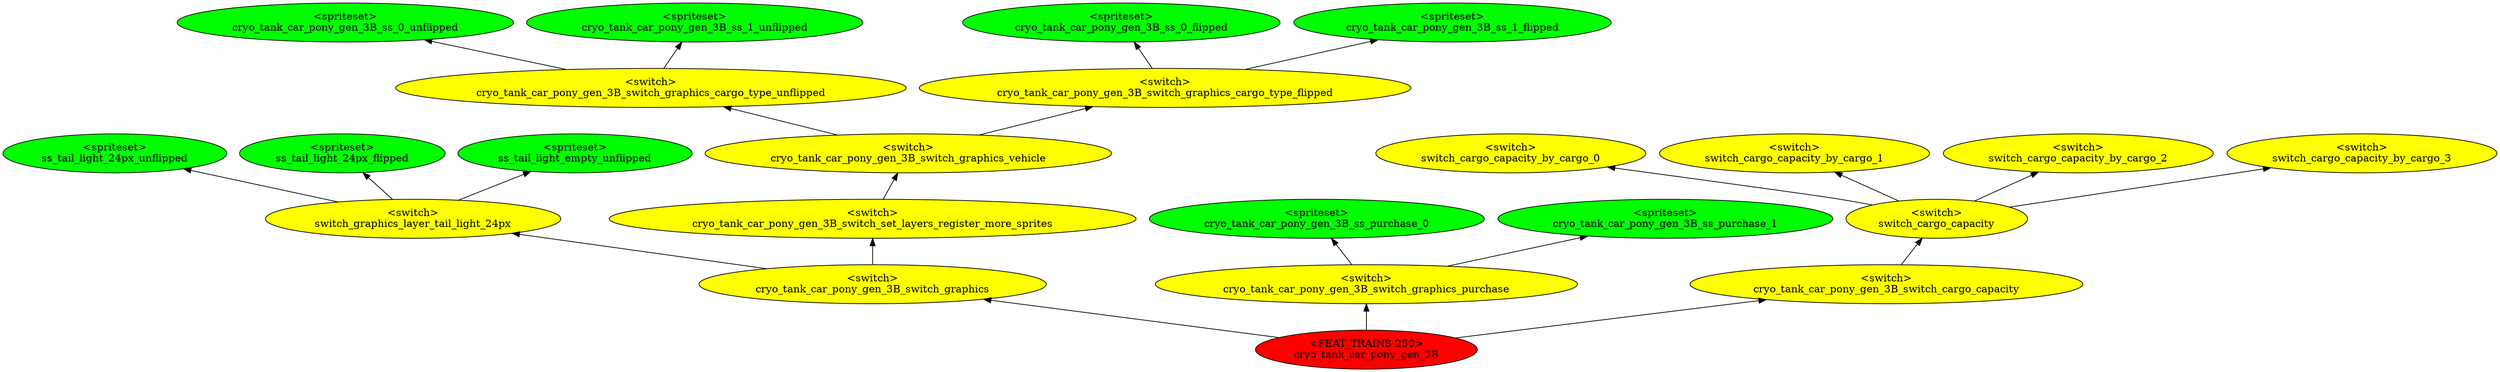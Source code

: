 digraph {
rankdir="BT"
ss_tail_light_24px_unflipped [fillcolor=green style="filled" label="<spriteset>\nss_tail_light_24px_unflipped"]
ss_tail_light_24px_flipped [fillcolor=green style="filled" label="<spriteset>\nss_tail_light_24px_flipped"]
ss_tail_light_empty_unflipped [fillcolor=green style="filled" label="<spriteset>\nss_tail_light_empty_unflipped"]
switch_graphics_layer_tail_light_24px [fillcolor=yellow style="filled" label="<switch>\nswitch_graphics_layer_tail_light_24px"]
switch_cargo_capacity_by_cargo_0 [fillcolor=yellow style="filled" label="<switch>\nswitch_cargo_capacity_by_cargo_0"]
switch_cargo_capacity_by_cargo_1 [fillcolor=yellow style="filled" label="<switch>\nswitch_cargo_capacity_by_cargo_1"]
switch_cargo_capacity_by_cargo_2 [fillcolor=yellow style="filled" label="<switch>\nswitch_cargo_capacity_by_cargo_2"]
switch_cargo_capacity_by_cargo_3 [fillcolor=yellow style="filled" label="<switch>\nswitch_cargo_capacity_by_cargo_3"]
switch_cargo_capacity [fillcolor=yellow style="filled" label="<switch>\nswitch_cargo_capacity"]
cryo_tank_car_pony_gen_3B_ss_0_unflipped [fillcolor=green style="filled" label="<spriteset>\ncryo_tank_car_pony_gen_3B_ss_0_unflipped"]
cryo_tank_car_pony_gen_3B_ss_1_unflipped [fillcolor=green style="filled" label="<spriteset>\ncryo_tank_car_pony_gen_3B_ss_1_unflipped"]
cryo_tank_car_pony_gen_3B_switch_graphics_cargo_type_unflipped [fillcolor=yellow style="filled" label="<switch>\ncryo_tank_car_pony_gen_3B_switch_graphics_cargo_type_unflipped"]
cryo_tank_car_pony_gen_3B_ss_0_flipped [fillcolor=green style="filled" label="<spriteset>\ncryo_tank_car_pony_gen_3B_ss_0_flipped"]
cryo_tank_car_pony_gen_3B_ss_1_flipped [fillcolor=green style="filled" label="<spriteset>\ncryo_tank_car_pony_gen_3B_ss_1_flipped"]
cryo_tank_car_pony_gen_3B_switch_graphics_cargo_type_flipped [fillcolor=yellow style="filled" label="<switch>\ncryo_tank_car_pony_gen_3B_switch_graphics_cargo_type_flipped"]
cryo_tank_car_pony_gen_3B_switch_graphics_vehicle [fillcolor=yellow style="filled" label="<switch>\ncryo_tank_car_pony_gen_3B_switch_graphics_vehicle"]
cryo_tank_car_pony_gen_3B_ss_purchase_0 [fillcolor=green style="filled" label="<spriteset>\ncryo_tank_car_pony_gen_3B_ss_purchase_0"]
cryo_tank_car_pony_gen_3B_ss_purchase_1 [fillcolor=green style="filled" label="<spriteset>\ncryo_tank_car_pony_gen_3B_ss_purchase_1"]
cryo_tank_car_pony_gen_3B_switch_set_layers_register_more_sprites [fillcolor=yellow style="filled" label="<switch>\ncryo_tank_car_pony_gen_3B_switch_set_layers_register_more_sprites"]
cryo_tank_car_pony_gen_3B_switch_graphics [fillcolor=yellow style="filled" label="<switch>\ncryo_tank_car_pony_gen_3B_switch_graphics"]
cryo_tank_car_pony_gen_3B_switch_graphics_purchase [fillcolor=yellow style="filled" label="<switch>\ncryo_tank_car_pony_gen_3B_switch_graphics_purchase"]
cryo_tank_car_pony_gen_3B_switch_cargo_capacity [fillcolor=yellow style="filled" label="<switch>\ncryo_tank_car_pony_gen_3B_switch_cargo_capacity"]
cryo_tank_car_pony_gen_3B [fillcolor=red style="filled" label="<FEAT_TRAINS 250>\ncryo_tank_car_pony_gen_3B"]
switch_graphics_layer_tail_light_24px->ss_tail_light_empty_unflipped
cryo_tank_car_pony_gen_3B_switch_set_layers_register_more_sprites->cryo_tank_car_pony_gen_3B_switch_graphics_vehicle
cryo_tank_car_pony_gen_3B_switch_graphics_cargo_type_unflipped->cryo_tank_car_pony_gen_3B_ss_1_unflipped
switch_cargo_capacity->switch_cargo_capacity_by_cargo_1
cryo_tank_car_pony_gen_3B_switch_graphics_vehicle->cryo_tank_car_pony_gen_3B_switch_graphics_cargo_type_flipped
switch_graphics_layer_tail_light_24px->ss_tail_light_24px_unflipped
cryo_tank_car_pony_gen_3B_switch_graphics_cargo_type_flipped->cryo_tank_car_pony_gen_3B_ss_1_flipped
switch_graphics_layer_tail_light_24px->ss_tail_light_24px_flipped
cryo_tank_car_pony_gen_3B_switch_graphics->switch_graphics_layer_tail_light_24px
cryo_tank_car_pony_gen_3B_switch_graphics_vehicle->cryo_tank_car_pony_gen_3B_switch_graphics_cargo_type_unflipped
switch_cargo_capacity->switch_cargo_capacity_by_cargo_3
switch_cargo_capacity->switch_cargo_capacity_by_cargo_0
cryo_tank_car_pony_gen_3B->cryo_tank_car_pony_gen_3B_switch_graphics_purchase
cryo_tank_car_pony_gen_3B->cryo_tank_car_pony_gen_3B_switch_graphics
cryo_tank_car_pony_gen_3B_switch_graphics_cargo_type_unflipped->cryo_tank_car_pony_gen_3B_ss_0_unflipped
cryo_tank_car_pony_gen_3B_switch_graphics_purchase->cryo_tank_car_pony_gen_3B_ss_purchase_0
cryo_tank_car_pony_gen_3B_switch_cargo_capacity->switch_cargo_capacity
cryo_tank_car_pony_gen_3B_switch_graphics_cargo_type_flipped->cryo_tank_car_pony_gen_3B_ss_0_flipped
cryo_tank_car_pony_gen_3B_switch_graphics->cryo_tank_car_pony_gen_3B_switch_set_layers_register_more_sprites
cryo_tank_car_pony_gen_3B_switch_graphics_purchase->cryo_tank_car_pony_gen_3B_ss_purchase_1
switch_cargo_capacity->switch_cargo_capacity_by_cargo_2
cryo_tank_car_pony_gen_3B->cryo_tank_car_pony_gen_3B_switch_cargo_capacity
}

